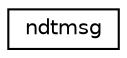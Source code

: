 digraph G
{
  edge [fontname="Helvetica",fontsize="10",labelfontname="Helvetica",labelfontsize="10"];
  node [fontname="Helvetica",fontsize="10",shape=record];
  rankdir="LR";
  Node1 [label="ndtmsg",height=0.2,width=0.4,color="black", fillcolor="white", style="filled",URL="$structndtmsg.html"];
}
